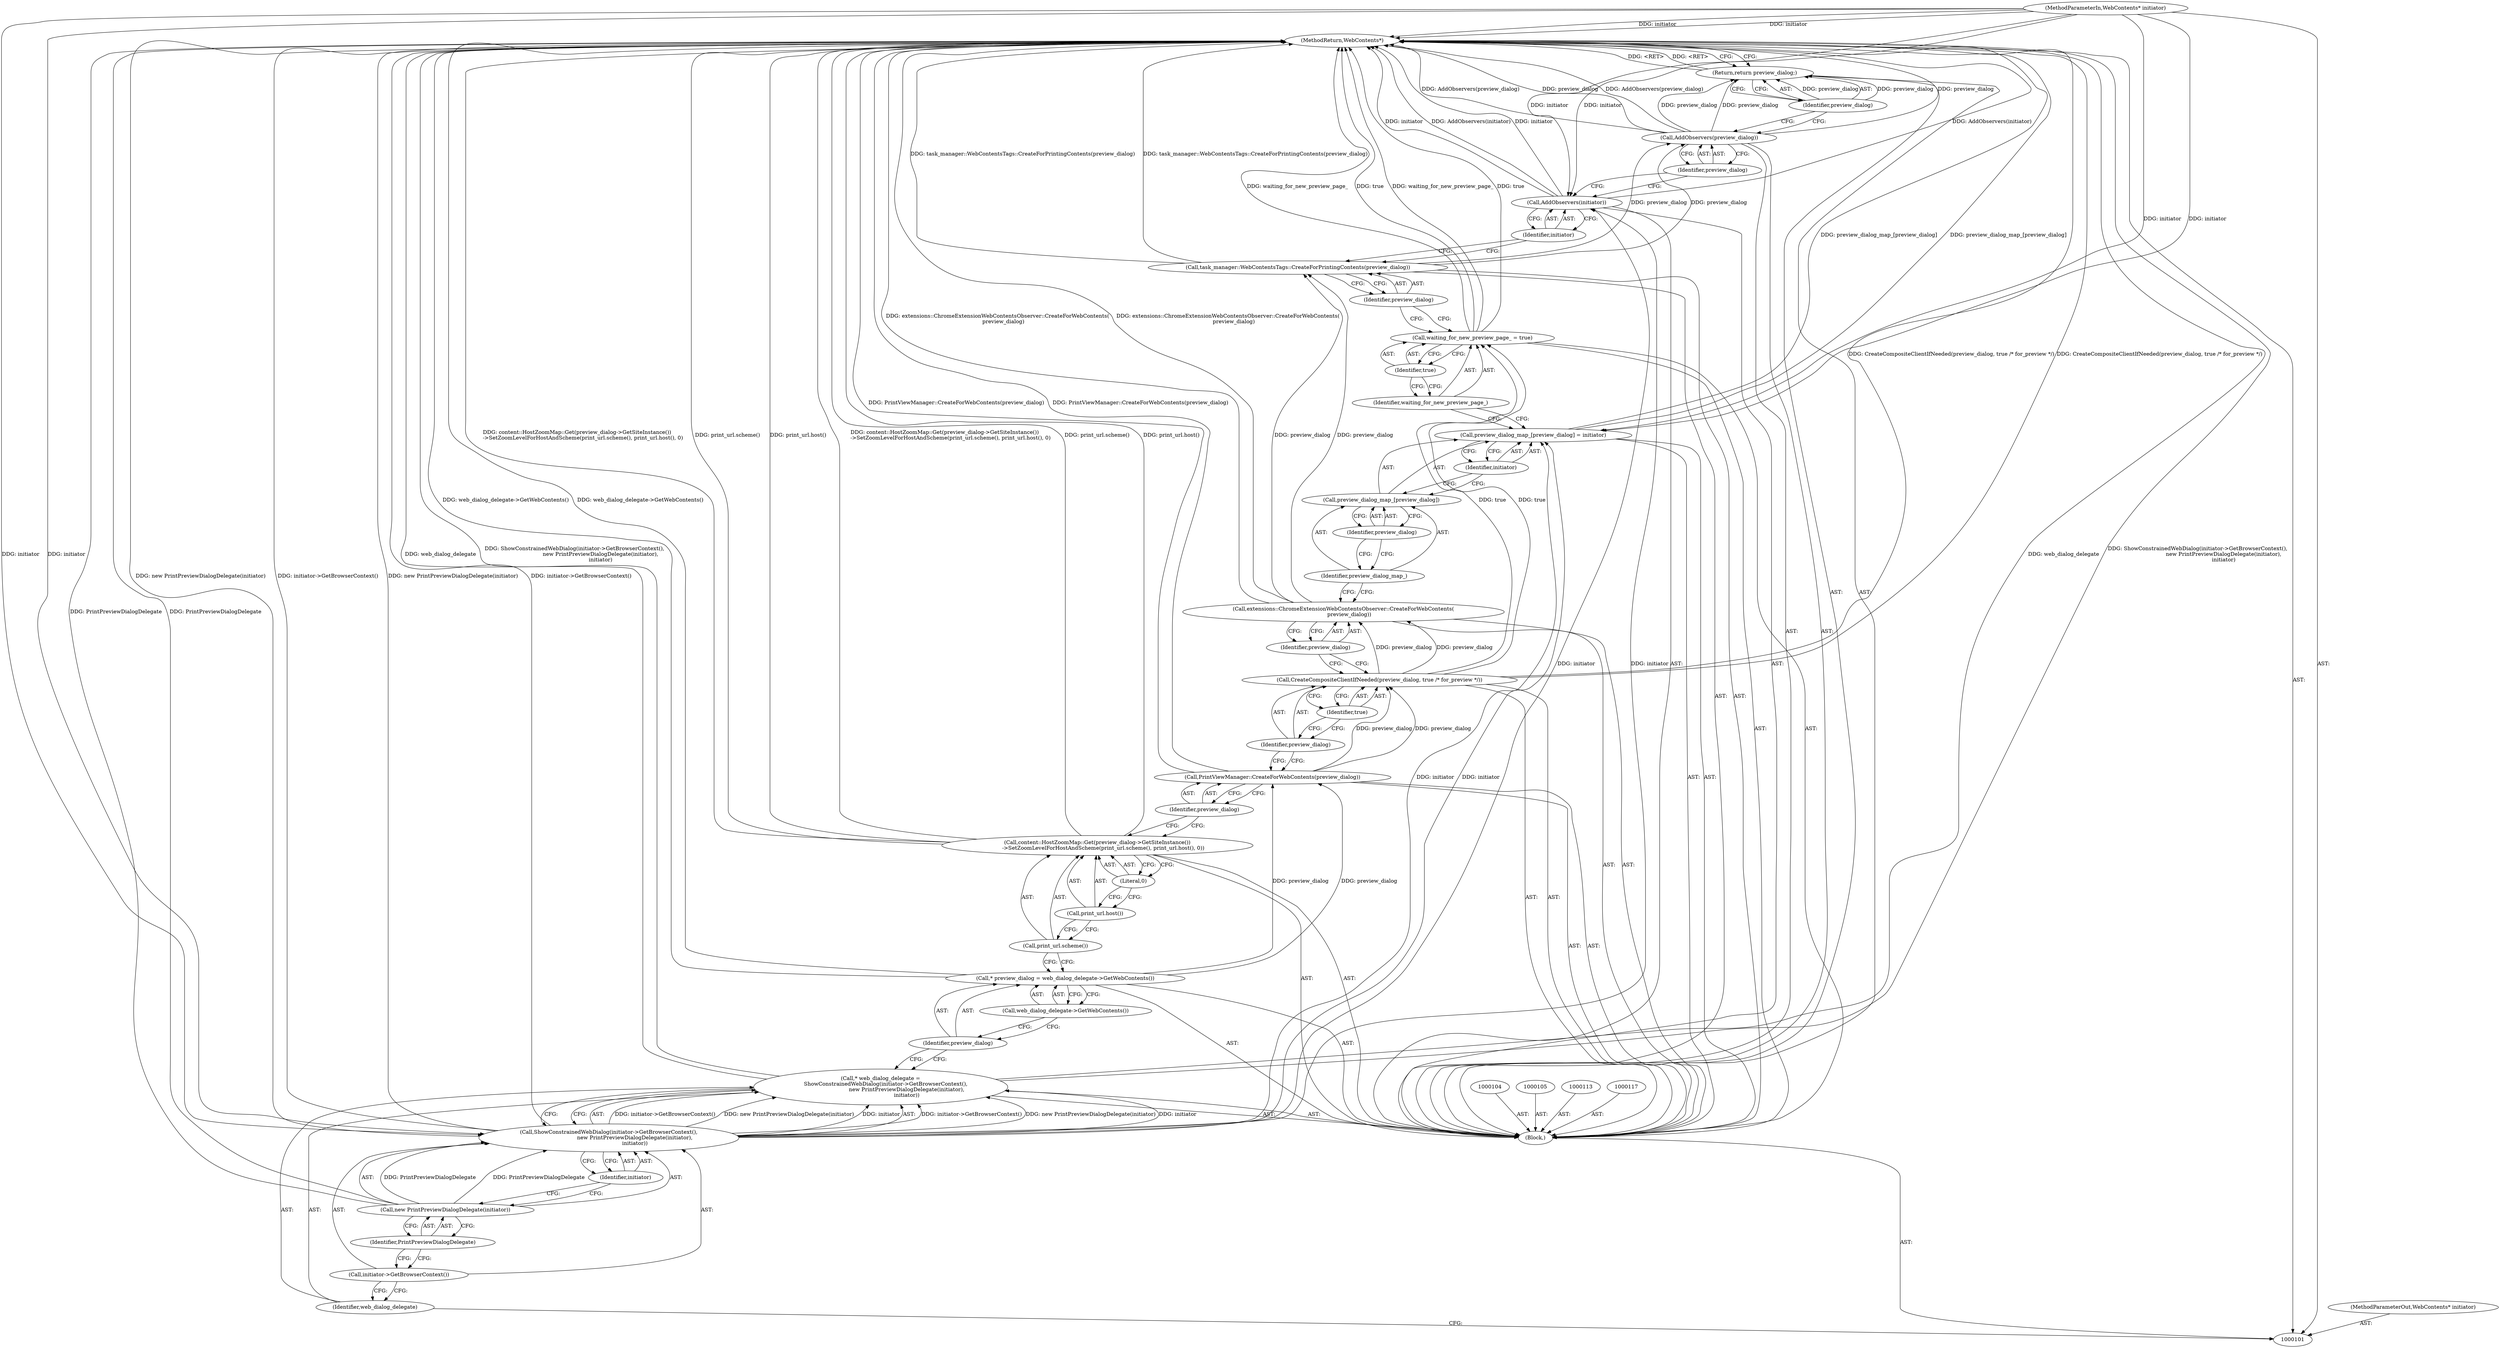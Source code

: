 digraph "0_Chrome_9c391ac04f9ac478c8b0e43b359c2b43a6c892ab" {
"1000145" [label="(MethodReturn,WebContents*)"];
"1000114" [label="(Call,* preview_dialog = web_dialog_delegate->GetWebContents())"];
"1000115" [label="(Identifier,preview_dialog)"];
"1000116" [label="(Call,web_dialog_delegate->GetWebContents())"];
"1000118" [label="(Call,content::HostZoomMap::Get(preview_dialog->GetSiteInstance())\n       ->SetZoomLevelForHostAndScheme(print_url.scheme(), print_url.host(), 0))"];
"1000119" [label="(Call,print_url.scheme())"];
"1000120" [label="(Call,print_url.host())"];
"1000121" [label="(Literal,0)"];
"1000122" [label="(Call,PrintViewManager::CreateForWebContents(preview_dialog))"];
"1000123" [label="(Identifier,preview_dialog)"];
"1000124" [label="(Call,CreateCompositeClientIfNeeded(preview_dialog, true /* for_preview */))"];
"1000125" [label="(Identifier,preview_dialog)"];
"1000126" [label="(Identifier,true)"];
"1000127" [label="(Call,extensions::ChromeExtensionWebContentsObserver::CreateForWebContents(\n       preview_dialog))"];
"1000128" [label="(Identifier,preview_dialog)"];
"1000103" [label="(Block,)"];
"1000102" [label="(MethodParameterIn,WebContents* initiator)"];
"1000214" [label="(MethodParameterOut,WebContents* initiator)"];
"1000129" [label="(Call,preview_dialog_map_[preview_dialog] = initiator)"];
"1000130" [label="(Call,preview_dialog_map_[preview_dialog])"];
"1000131" [label="(Identifier,preview_dialog_map_)"];
"1000132" [label="(Identifier,preview_dialog)"];
"1000133" [label="(Identifier,initiator)"];
"1000134" [label="(Call,waiting_for_new_preview_page_ = true)"];
"1000135" [label="(Identifier,waiting_for_new_preview_page_)"];
"1000136" [label="(Identifier,true)"];
"1000137" [label="(Call,task_manager::WebContentsTags::CreateForPrintingContents(preview_dialog))"];
"1000138" [label="(Identifier,preview_dialog)"];
"1000140" [label="(Identifier,initiator)"];
"1000139" [label="(Call,AddObservers(initiator))"];
"1000142" [label="(Identifier,preview_dialog)"];
"1000141" [label="(Call,AddObservers(preview_dialog))"];
"1000143" [label="(Return,return preview_dialog;)"];
"1000144" [label="(Identifier,preview_dialog)"];
"1000106" [label="(Call,* web_dialog_delegate =\n      ShowConstrainedWebDialog(initiator->GetBrowserContext(),\n                               new PrintPreviewDialogDelegate(initiator),\n                               initiator))"];
"1000107" [label="(Identifier,web_dialog_delegate)"];
"1000109" [label="(Call,initiator->GetBrowserContext())"];
"1000108" [label="(Call,ShowConstrainedWebDialog(initiator->GetBrowserContext(),\n                               new PrintPreviewDialogDelegate(initiator),\n                               initiator))"];
"1000110" [label="(Call,new PrintPreviewDialogDelegate(initiator))"];
"1000111" [label="(Identifier,PrintPreviewDialogDelegate)"];
"1000112" [label="(Identifier,initiator)"];
"1000145" -> "1000101"  [label="AST: "];
"1000145" -> "1000143"  [label="CFG: "];
"1000129" -> "1000145"  [label="DDG: preview_dialog_map_[preview_dialog]"];
"1000141" -> "1000145"  [label="DDG: preview_dialog"];
"1000141" -> "1000145"  [label="DDG: AddObservers(preview_dialog)"];
"1000106" -> "1000145"  [label="DDG: ShowConstrainedWebDialog(initiator->GetBrowserContext(),\n                               new PrintPreviewDialogDelegate(initiator),\n                               initiator)"];
"1000106" -> "1000145"  [label="DDG: web_dialog_delegate"];
"1000139" -> "1000145"  [label="DDG: initiator"];
"1000139" -> "1000145"  [label="DDG: AddObservers(initiator)"];
"1000127" -> "1000145"  [label="DDG: extensions::ChromeExtensionWebContentsObserver::CreateForWebContents(\n       preview_dialog)"];
"1000118" -> "1000145"  [label="DDG: content::HostZoomMap::Get(preview_dialog->GetSiteInstance())\n       ->SetZoomLevelForHostAndScheme(print_url.scheme(), print_url.host(), 0)"];
"1000118" -> "1000145"  [label="DDG: print_url.scheme()"];
"1000118" -> "1000145"  [label="DDG: print_url.host()"];
"1000102" -> "1000145"  [label="DDG: initiator"];
"1000124" -> "1000145"  [label="DDG: CreateCompositeClientIfNeeded(preview_dialog, true /* for_preview */)"];
"1000134" -> "1000145"  [label="DDG: waiting_for_new_preview_page_"];
"1000134" -> "1000145"  [label="DDG: true"];
"1000108" -> "1000145"  [label="DDG: new PrintPreviewDialogDelegate(initiator)"];
"1000108" -> "1000145"  [label="DDG: initiator->GetBrowserContext()"];
"1000122" -> "1000145"  [label="DDG: PrintViewManager::CreateForWebContents(preview_dialog)"];
"1000110" -> "1000145"  [label="DDG: PrintPreviewDialogDelegate"];
"1000114" -> "1000145"  [label="DDG: web_dialog_delegate->GetWebContents()"];
"1000137" -> "1000145"  [label="DDG: task_manager::WebContentsTags::CreateForPrintingContents(preview_dialog)"];
"1000143" -> "1000145"  [label="DDG: <RET>"];
"1000114" -> "1000103"  [label="AST: "];
"1000114" -> "1000116"  [label="CFG: "];
"1000115" -> "1000114"  [label="AST: "];
"1000116" -> "1000114"  [label="AST: "];
"1000119" -> "1000114"  [label="CFG: "];
"1000114" -> "1000145"  [label="DDG: web_dialog_delegate->GetWebContents()"];
"1000114" -> "1000122"  [label="DDG: preview_dialog"];
"1000115" -> "1000114"  [label="AST: "];
"1000115" -> "1000106"  [label="CFG: "];
"1000116" -> "1000115"  [label="CFG: "];
"1000116" -> "1000114"  [label="AST: "];
"1000116" -> "1000115"  [label="CFG: "];
"1000114" -> "1000116"  [label="CFG: "];
"1000118" -> "1000103"  [label="AST: "];
"1000118" -> "1000121"  [label="CFG: "];
"1000119" -> "1000118"  [label="AST: "];
"1000120" -> "1000118"  [label="AST: "];
"1000121" -> "1000118"  [label="AST: "];
"1000123" -> "1000118"  [label="CFG: "];
"1000118" -> "1000145"  [label="DDG: content::HostZoomMap::Get(preview_dialog->GetSiteInstance())\n       ->SetZoomLevelForHostAndScheme(print_url.scheme(), print_url.host(), 0)"];
"1000118" -> "1000145"  [label="DDG: print_url.scheme()"];
"1000118" -> "1000145"  [label="DDG: print_url.host()"];
"1000119" -> "1000118"  [label="AST: "];
"1000119" -> "1000114"  [label="CFG: "];
"1000120" -> "1000119"  [label="CFG: "];
"1000120" -> "1000118"  [label="AST: "];
"1000120" -> "1000119"  [label="CFG: "];
"1000121" -> "1000120"  [label="CFG: "];
"1000121" -> "1000118"  [label="AST: "];
"1000121" -> "1000120"  [label="CFG: "];
"1000118" -> "1000121"  [label="CFG: "];
"1000122" -> "1000103"  [label="AST: "];
"1000122" -> "1000123"  [label="CFG: "];
"1000123" -> "1000122"  [label="AST: "];
"1000125" -> "1000122"  [label="CFG: "];
"1000122" -> "1000145"  [label="DDG: PrintViewManager::CreateForWebContents(preview_dialog)"];
"1000114" -> "1000122"  [label="DDG: preview_dialog"];
"1000122" -> "1000124"  [label="DDG: preview_dialog"];
"1000123" -> "1000122"  [label="AST: "];
"1000123" -> "1000118"  [label="CFG: "];
"1000122" -> "1000123"  [label="CFG: "];
"1000124" -> "1000103"  [label="AST: "];
"1000124" -> "1000126"  [label="CFG: "];
"1000125" -> "1000124"  [label="AST: "];
"1000126" -> "1000124"  [label="AST: "];
"1000128" -> "1000124"  [label="CFG: "];
"1000124" -> "1000145"  [label="DDG: CreateCompositeClientIfNeeded(preview_dialog, true /* for_preview */)"];
"1000122" -> "1000124"  [label="DDG: preview_dialog"];
"1000124" -> "1000127"  [label="DDG: preview_dialog"];
"1000124" -> "1000134"  [label="DDG: true"];
"1000125" -> "1000124"  [label="AST: "];
"1000125" -> "1000122"  [label="CFG: "];
"1000126" -> "1000125"  [label="CFG: "];
"1000126" -> "1000124"  [label="AST: "];
"1000126" -> "1000125"  [label="CFG: "];
"1000124" -> "1000126"  [label="CFG: "];
"1000127" -> "1000103"  [label="AST: "];
"1000127" -> "1000128"  [label="CFG: "];
"1000128" -> "1000127"  [label="AST: "];
"1000131" -> "1000127"  [label="CFG: "];
"1000127" -> "1000145"  [label="DDG: extensions::ChromeExtensionWebContentsObserver::CreateForWebContents(\n       preview_dialog)"];
"1000124" -> "1000127"  [label="DDG: preview_dialog"];
"1000127" -> "1000137"  [label="DDG: preview_dialog"];
"1000128" -> "1000127"  [label="AST: "];
"1000128" -> "1000124"  [label="CFG: "];
"1000127" -> "1000128"  [label="CFG: "];
"1000103" -> "1000101"  [label="AST: "];
"1000104" -> "1000103"  [label="AST: "];
"1000105" -> "1000103"  [label="AST: "];
"1000106" -> "1000103"  [label="AST: "];
"1000113" -> "1000103"  [label="AST: "];
"1000114" -> "1000103"  [label="AST: "];
"1000117" -> "1000103"  [label="AST: "];
"1000118" -> "1000103"  [label="AST: "];
"1000122" -> "1000103"  [label="AST: "];
"1000124" -> "1000103"  [label="AST: "];
"1000127" -> "1000103"  [label="AST: "];
"1000129" -> "1000103"  [label="AST: "];
"1000134" -> "1000103"  [label="AST: "];
"1000137" -> "1000103"  [label="AST: "];
"1000139" -> "1000103"  [label="AST: "];
"1000141" -> "1000103"  [label="AST: "];
"1000143" -> "1000103"  [label="AST: "];
"1000102" -> "1000101"  [label="AST: "];
"1000102" -> "1000145"  [label="DDG: initiator"];
"1000102" -> "1000108"  [label="DDG: initiator"];
"1000102" -> "1000129"  [label="DDG: initiator"];
"1000102" -> "1000139"  [label="DDG: initiator"];
"1000214" -> "1000101"  [label="AST: "];
"1000129" -> "1000103"  [label="AST: "];
"1000129" -> "1000133"  [label="CFG: "];
"1000130" -> "1000129"  [label="AST: "];
"1000133" -> "1000129"  [label="AST: "];
"1000135" -> "1000129"  [label="CFG: "];
"1000129" -> "1000145"  [label="DDG: preview_dialog_map_[preview_dialog]"];
"1000108" -> "1000129"  [label="DDG: initiator"];
"1000102" -> "1000129"  [label="DDG: initiator"];
"1000130" -> "1000129"  [label="AST: "];
"1000130" -> "1000132"  [label="CFG: "];
"1000131" -> "1000130"  [label="AST: "];
"1000132" -> "1000130"  [label="AST: "];
"1000133" -> "1000130"  [label="CFG: "];
"1000131" -> "1000130"  [label="AST: "];
"1000131" -> "1000127"  [label="CFG: "];
"1000132" -> "1000131"  [label="CFG: "];
"1000132" -> "1000130"  [label="AST: "];
"1000132" -> "1000131"  [label="CFG: "];
"1000130" -> "1000132"  [label="CFG: "];
"1000133" -> "1000129"  [label="AST: "];
"1000133" -> "1000130"  [label="CFG: "];
"1000129" -> "1000133"  [label="CFG: "];
"1000134" -> "1000103"  [label="AST: "];
"1000134" -> "1000136"  [label="CFG: "];
"1000135" -> "1000134"  [label="AST: "];
"1000136" -> "1000134"  [label="AST: "];
"1000138" -> "1000134"  [label="CFG: "];
"1000134" -> "1000145"  [label="DDG: waiting_for_new_preview_page_"];
"1000134" -> "1000145"  [label="DDG: true"];
"1000124" -> "1000134"  [label="DDG: true"];
"1000135" -> "1000134"  [label="AST: "];
"1000135" -> "1000129"  [label="CFG: "];
"1000136" -> "1000135"  [label="CFG: "];
"1000136" -> "1000134"  [label="AST: "];
"1000136" -> "1000135"  [label="CFG: "];
"1000134" -> "1000136"  [label="CFG: "];
"1000137" -> "1000103"  [label="AST: "];
"1000137" -> "1000138"  [label="CFG: "];
"1000138" -> "1000137"  [label="AST: "];
"1000140" -> "1000137"  [label="CFG: "];
"1000137" -> "1000145"  [label="DDG: task_manager::WebContentsTags::CreateForPrintingContents(preview_dialog)"];
"1000127" -> "1000137"  [label="DDG: preview_dialog"];
"1000137" -> "1000141"  [label="DDG: preview_dialog"];
"1000138" -> "1000137"  [label="AST: "];
"1000138" -> "1000134"  [label="CFG: "];
"1000137" -> "1000138"  [label="CFG: "];
"1000140" -> "1000139"  [label="AST: "];
"1000140" -> "1000137"  [label="CFG: "];
"1000139" -> "1000140"  [label="CFG: "];
"1000139" -> "1000103"  [label="AST: "];
"1000139" -> "1000140"  [label="CFG: "];
"1000140" -> "1000139"  [label="AST: "];
"1000142" -> "1000139"  [label="CFG: "];
"1000139" -> "1000145"  [label="DDG: initiator"];
"1000139" -> "1000145"  [label="DDG: AddObservers(initiator)"];
"1000102" -> "1000139"  [label="DDG: initiator"];
"1000108" -> "1000139"  [label="DDG: initiator"];
"1000142" -> "1000141"  [label="AST: "];
"1000142" -> "1000139"  [label="CFG: "];
"1000141" -> "1000142"  [label="CFG: "];
"1000141" -> "1000103"  [label="AST: "];
"1000141" -> "1000142"  [label="CFG: "];
"1000142" -> "1000141"  [label="AST: "];
"1000144" -> "1000141"  [label="CFG: "];
"1000141" -> "1000145"  [label="DDG: preview_dialog"];
"1000141" -> "1000145"  [label="DDG: AddObservers(preview_dialog)"];
"1000137" -> "1000141"  [label="DDG: preview_dialog"];
"1000141" -> "1000143"  [label="DDG: preview_dialog"];
"1000143" -> "1000103"  [label="AST: "];
"1000143" -> "1000144"  [label="CFG: "];
"1000144" -> "1000143"  [label="AST: "];
"1000145" -> "1000143"  [label="CFG: "];
"1000143" -> "1000145"  [label="DDG: <RET>"];
"1000144" -> "1000143"  [label="DDG: preview_dialog"];
"1000141" -> "1000143"  [label="DDG: preview_dialog"];
"1000144" -> "1000143"  [label="AST: "];
"1000144" -> "1000141"  [label="CFG: "];
"1000143" -> "1000144"  [label="CFG: "];
"1000144" -> "1000143"  [label="DDG: preview_dialog"];
"1000106" -> "1000103"  [label="AST: "];
"1000106" -> "1000108"  [label="CFG: "];
"1000107" -> "1000106"  [label="AST: "];
"1000108" -> "1000106"  [label="AST: "];
"1000115" -> "1000106"  [label="CFG: "];
"1000106" -> "1000145"  [label="DDG: ShowConstrainedWebDialog(initiator->GetBrowserContext(),\n                               new PrintPreviewDialogDelegate(initiator),\n                               initiator)"];
"1000106" -> "1000145"  [label="DDG: web_dialog_delegate"];
"1000108" -> "1000106"  [label="DDG: initiator->GetBrowserContext()"];
"1000108" -> "1000106"  [label="DDG: new PrintPreviewDialogDelegate(initiator)"];
"1000108" -> "1000106"  [label="DDG: initiator"];
"1000107" -> "1000106"  [label="AST: "];
"1000107" -> "1000101"  [label="CFG: "];
"1000109" -> "1000107"  [label="CFG: "];
"1000109" -> "1000108"  [label="AST: "];
"1000109" -> "1000107"  [label="CFG: "];
"1000111" -> "1000109"  [label="CFG: "];
"1000108" -> "1000106"  [label="AST: "];
"1000108" -> "1000112"  [label="CFG: "];
"1000109" -> "1000108"  [label="AST: "];
"1000110" -> "1000108"  [label="AST: "];
"1000112" -> "1000108"  [label="AST: "];
"1000106" -> "1000108"  [label="CFG: "];
"1000108" -> "1000145"  [label="DDG: new PrintPreviewDialogDelegate(initiator)"];
"1000108" -> "1000145"  [label="DDG: initiator->GetBrowserContext()"];
"1000108" -> "1000106"  [label="DDG: initiator->GetBrowserContext()"];
"1000108" -> "1000106"  [label="DDG: new PrintPreviewDialogDelegate(initiator)"];
"1000108" -> "1000106"  [label="DDG: initiator"];
"1000110" -> "1000108"  [label="DDG: PrintPreviewDialogDelegate"];
"1000102" -> "1000108"  [label="DDG: initiator"];
"1000108" -> "1000129"  [label="DDG: initiator"];
"1000108" -> "1000139"  [label="DDG: initiator"];
"1000110" -> "1000108"  [label="AST: "];
"1000110" -> "1000111"  [label="CFG: "];
"1000111" -> "1000110"  [label="AST: "];
"1000112" -> "1000110"  [label="CFG: "];
"1000110" -> "1000145"  [label="DDG: PrintPreviewDialogDelegate"];
"1000110" -> "1000108"  [label="DDG: PrintPreviewDialogDelegate"];
"1000111" -> "1000110"  [label="AST: "];
"1000111" -> "1000109"  [label="CFG: "];
"1000110" -> "1000111"  [label="CFG: "];
"1000112" -> "1000108"  [label="AST: "];
"1000112" -> "1000110"  [label="CFG: "];
"1000108" -> "1000112"  [label="CFG: "];
}
